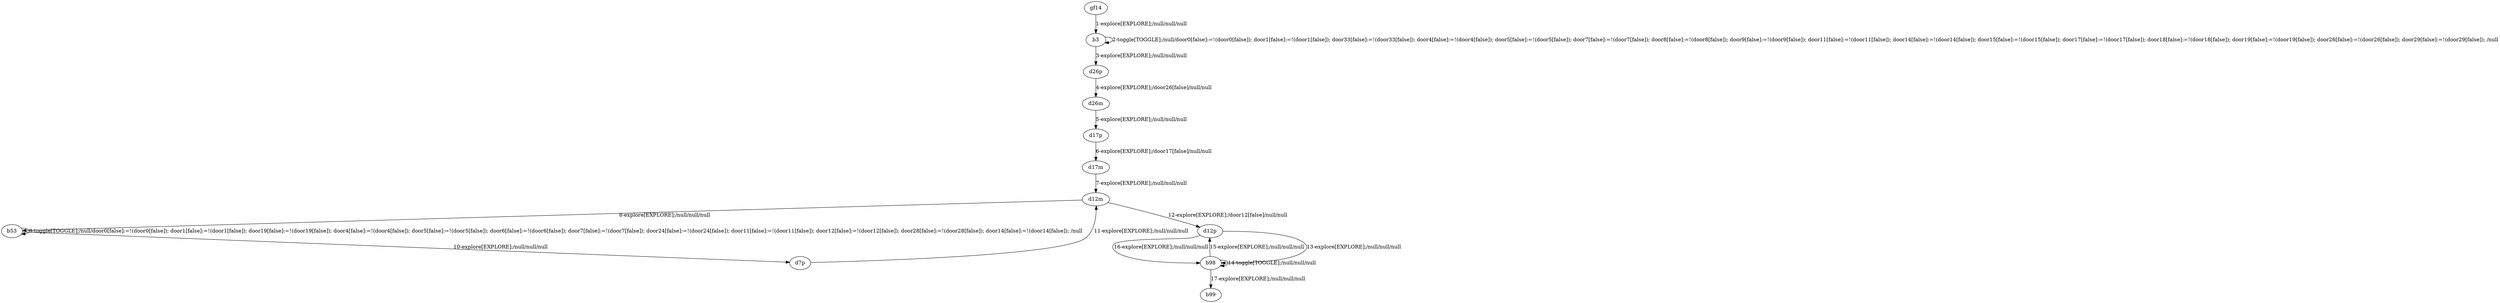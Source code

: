 # Total number of goals covered by this test: 1
# b98 --> b98

digraph g {
"gf14" -> "b3" [label = "1-explore[EXPLORE];/null/null/null"];
"b3" -> "b3" [label = "2-toggle[TOGGLE];/null/door0[false]:=!(door0[false]); door1[false]:=!(door1[false]); door33[false]:=!(door33[false]); door4[false]:=!(door4[false]); door5[false]:=!(door5[false]); door7[false]:=!(door7[false]); door8[false]:=!(door8[false]); door9[false]:=!(door9[false]); door11[false]:=!(door11[false]); door14[false]:=!(door14[false]); door15[false]:=!(door15[false]); door17[false]:=!(door17[false]); door18[false]:=!(door18[false]); door19[false]:=!(door19[false]); door26[false]:=!(door26[false]); door29[false]:=!(door29[false]); /null"];
"b3" -> "d26p" [label = "3-explore[EXPLORE];/null/null/null"];
"d26p" -> "d26m" [label = "4-explore[EXPLORE];/door26[false]/null/null"];
"d26m" -> "d17p" [label = "5-explore[EXPLORE];/null/null/null"];
"d17p" -> "d17m" [label = "6-explore[EXPLORE];/door17[false]/null/null"];
"d17m" -> "d12m" [label = "7-explore[EXPLORE];/null/null/null"];
"d12m" -> "b53" [label = "8-explore[EXPLORE];/null/null/null"];
"b53" -> "b53" [label = "9-toggle[TOGGLE];/null/door0[false]:=!(door0[false]); door1[false]:=!(door1[false]); door19[false]:=!(door19[false]); door4[false]:=!(door4[false]); door5[false]:=!(door5[false]); door6[false]:=!(door6[false]); door7[false]:=!(door7[false]); door24[false]:=!(door24[false]); door11[false]:=!(door11[false]); door12[false]:=!(door12[false]); door28[false]:=!(door28[false]); door14[false]:=!(door14[false]); /null"];
"b53" -> "d7p" [label = "10-explore[EXPLORE];/null/null/null"];
"d7p" -> "d12m" [label = "11-explore[EXPLORE];/null/null/null"];
"d12m" -> "d12p" [label = "12-explore[EXPLORE];/door12[false]/null/null"];
"d12p" -> "b98" [label = "13-explore[EXPLORE];/null/null/null"];
"b98" -> "b98" [label = "14-toggle[TOGGLE];/null/null/null"];
"b98" -> "d12p" [label = "15-explore[EXPLORE];/null/null/null"];
"d12p" -> "b98" [label = "16-explore[EXPLORE];/null/null/null"];
"b98" -> "b99" [label = "17-explore[EXPLORE];/null/null/null"];
}